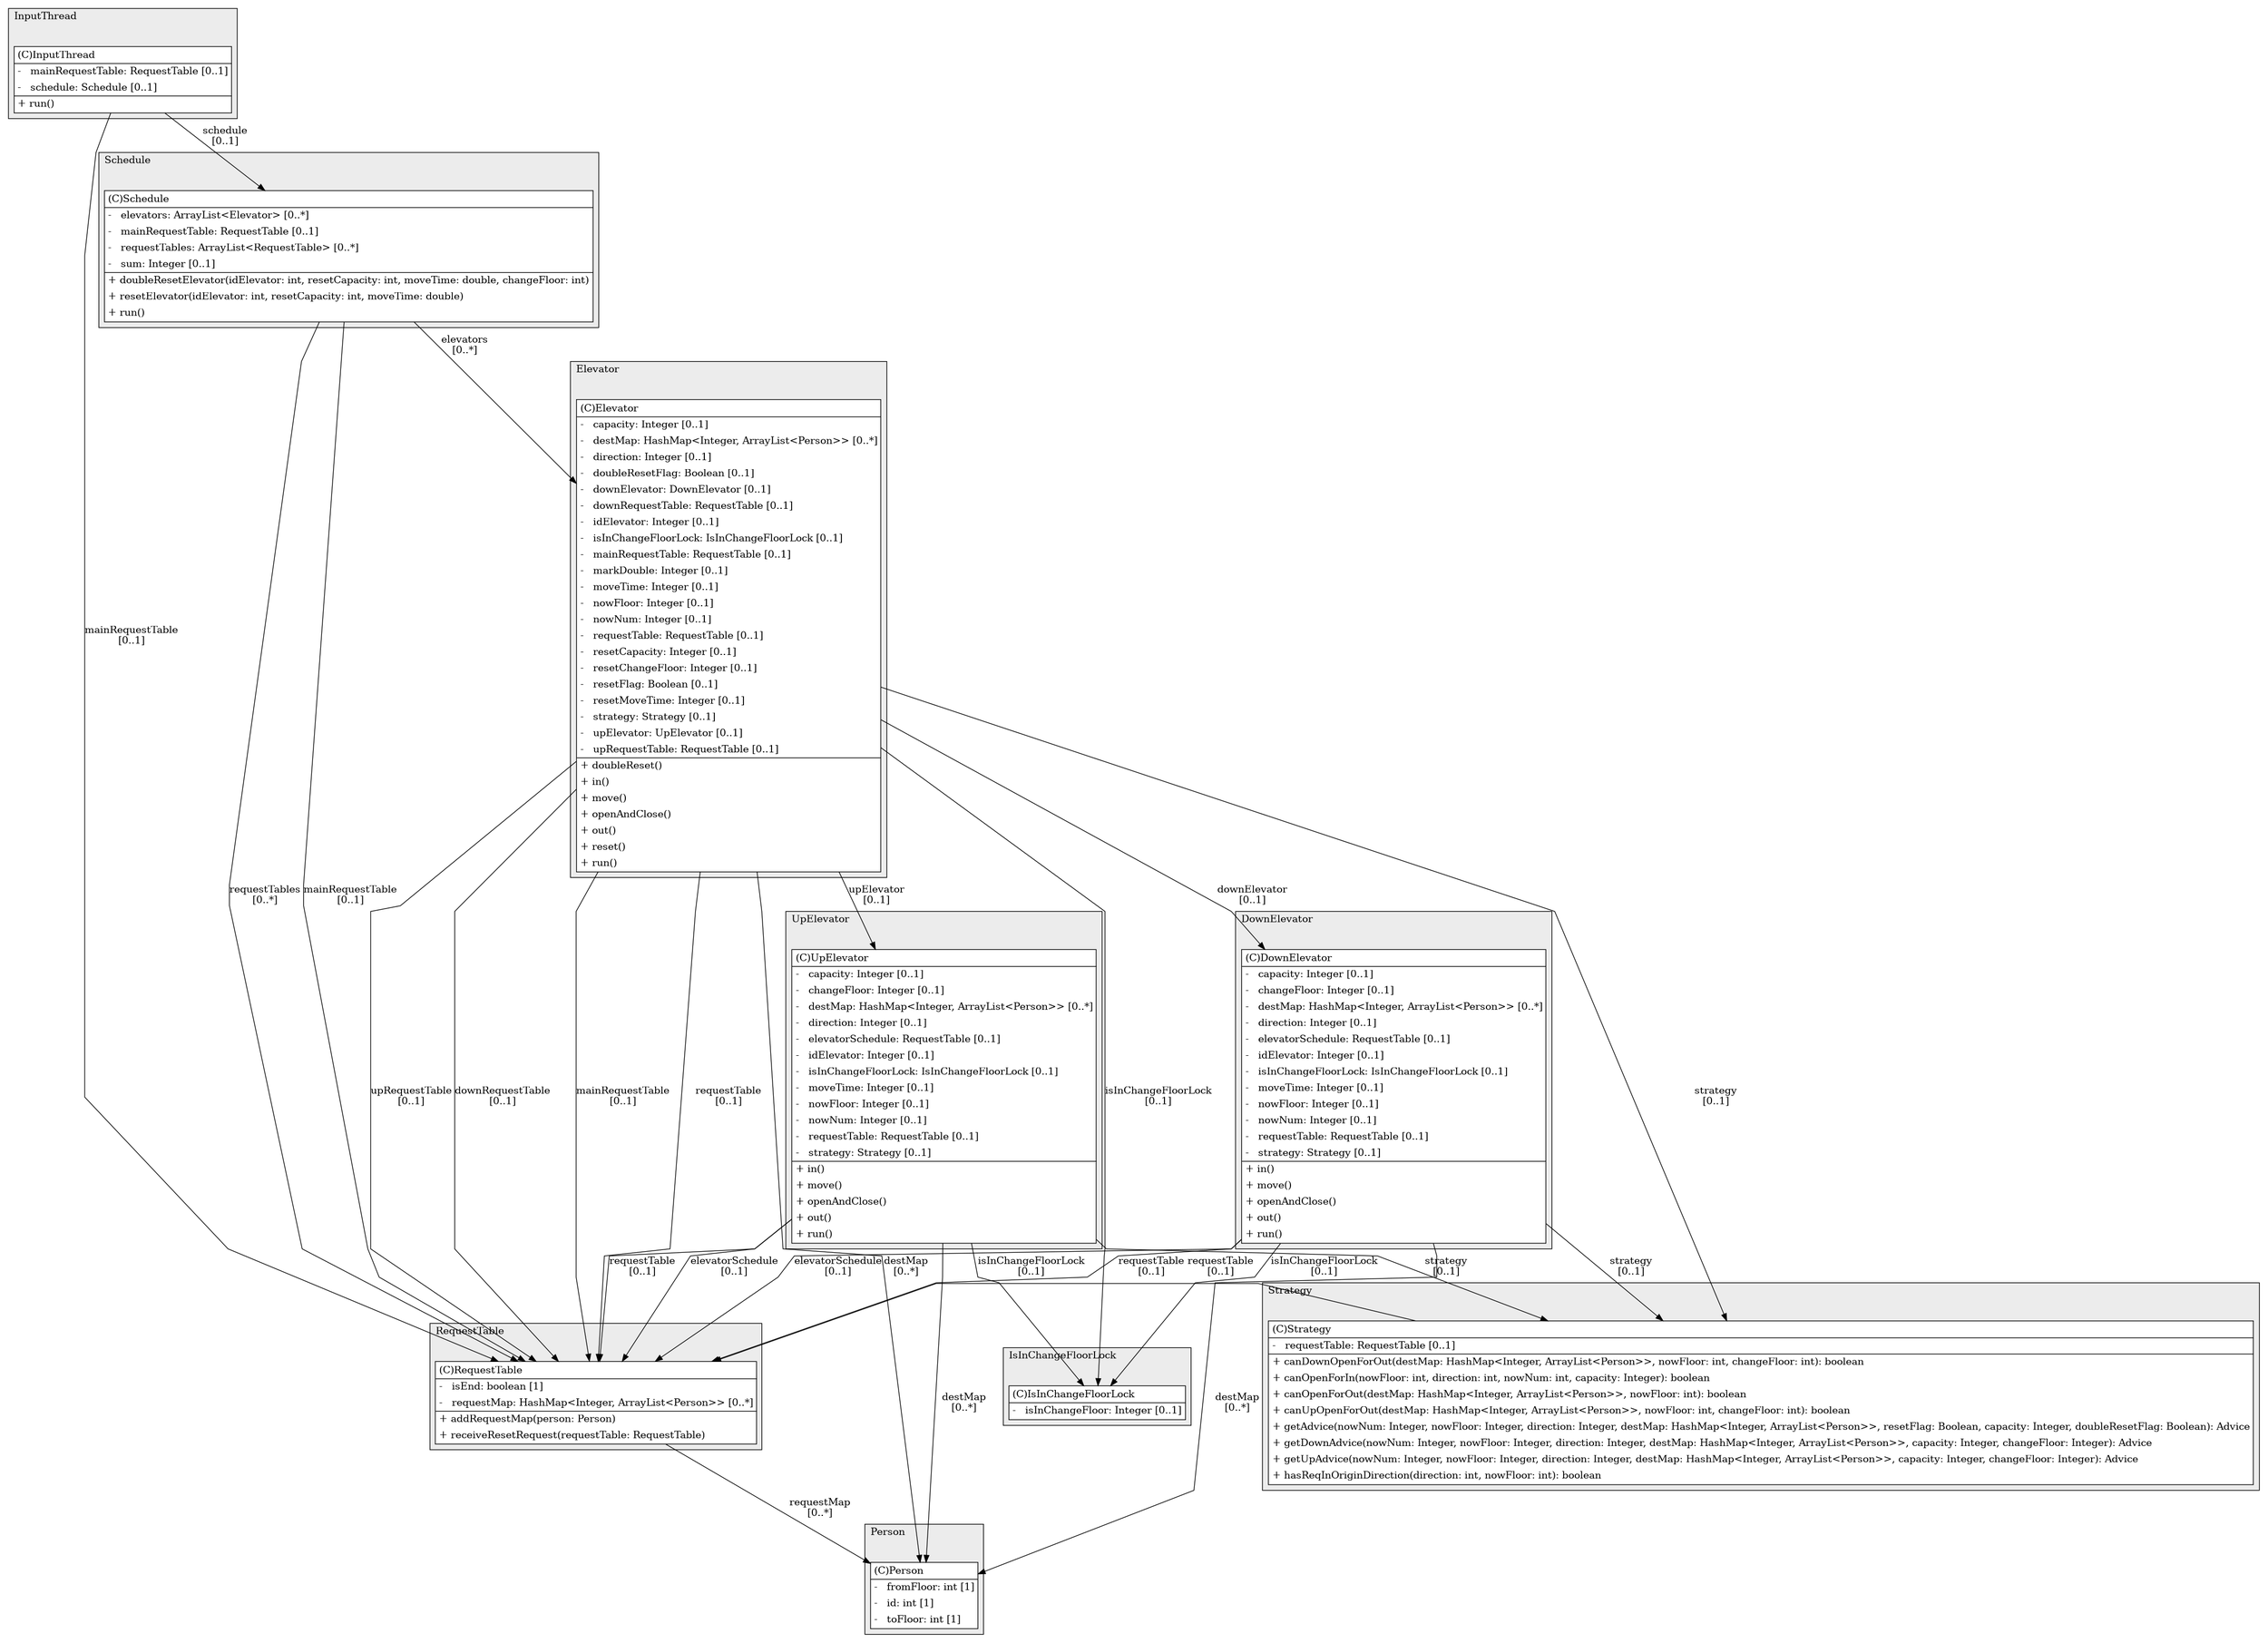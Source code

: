 @startuml

/' diagram meta data start
config=StructureConfiguration;
{
  "projectClassification": {
    "searchMode": "OpenProject", // OpenProject, AllProjects
    "includedProjects": "",
    "pathEndKeywords": "*.impl",
    "isClientPath": "",
    "isClientName": "",
    "isTestPath": "",
    "isTestName": "",
    "isMappingPath": "",
    "isMappingName": "",
    "isDataAccessPath": "",
    "isDataAccessName": "",
    "isDataStructurePath": "",
    "isDataStructureName": "",
    "isInterfaceStructuresPath": "",
    "isInterfaceStructuresName": "",
    "isEntryPointPath": "",
    "isEntryPointName": "",
    "treatFinalFieldsAsMandatory": false
  },
  "graphRestriction": {
    "classPackageExcludeFilter": "",
    "classPackageIncludeFilter": "",
    "classNameExcludeFilter": "",
    "classNameIncludeFilter": "",
    "methodNameExcludeFilter": "",
    "methodNameIncludeFilter": "",
    "removeByInheritance": "", // inheritance/annotation based filtering is done in a second step
    "removeByAnnotation": "",
    "removeByClassPackage": "", // cleanup the graph after inheritance/annotation based filtering is done
    "removeByClassName": "",
    "cutMappings": false,
    "cutEnum": true,
    "cutTests": true,
    "cutClient": true,
    "cutDataAccess": false,
    "cutInterfaceStructures": false,
    "cutDataStructures": false,
    "cutGetterAndSetter": true,
    "cutConstructors": true
  },
  "graphTraversal": {
    "forwardDepth": 6,
    "backwardDepth": 6,
    "classPackageExcludeFilter": "",
    "classPackageIncludeFilter": "",
    "classNameExcludeFilter": "",
    "classNameIncludeFilter": "",
    "methodNameExcludeFilter": "",
    "methodNameIncludeFilter": "",
    "hideMappings": false,
    "hideDataStructures": false,
    "hidePrivateMethods": true,
    "hideInterfaceCalls": true, // indirection: implementation -> interface (is hidden) -> implementation
    "onlyShowApplicationEntryPoints": false, // root node is included
    "useMethodCallsForStructureDiagram": "ForwardOnly" // ForwardOnly, BothDirections, No
  },
  "details": {
    "aggregation": "GroupByClass", // ByClass, GroupByClass, None
    "showClassGenericTypes": true,
    "showMethods": true,
    "showMethodParameterNames": true,
    "showMethodParameterTypes": true,
    "showMethodReturnType": true,
    "showPackageLevels": 2,
    "showDetailedClassStructure": true
  },
  "rootClass": "InputThread",
  "extensionCallbackMethod": "" // qualified.class.name#methodName - signature: public static String method(String)
}
diagram meta data end '/



digraph g {
    rankdir="TB"
    splines=polyline
    

'nodes 
subgraph cluster_1379433044 { 
   	label=InputThread
	labeljust=l
	fillcolor="#ececec"
	style=filled
   
   InputThread1379433044[
	label=<<TABLE BORDER="1" CELLBORDER="0" CELLPADDING="4" CELLSPACING="0">
<TR><TD ALIGN="LEFT" >(C)InputThread</TD></TR>
<HR/>
<TR><TD ALIGN="LEFT" >-   mainRequestTable: RequestTable [0..1]</TD></TR>
<TR><TD ALIGN="LEFT" >-   schedule: Schedule [0..1]</TD></TR>
<HR/>
<TR><TD ALIGN="LEFT" >+ run()</TD></TR>
</TABLE>>
	style=filled
	margin=0
	shape=plaintext
	fillcolor="#FFFFFF"
];
} 

subgraph cluster_1456860831 { 
   	label=RequestTable
	labeljust=l
	fillcolor="#ececec"
	style=filled
   
   RequestTable1456860831[
	label=<<TABLE BORDER="1" CELLBORDER="0" CELLPADDING="4" CELLSPACING="0">
<TR><TD ALIGN="LEFT" >(C)RequestTable</TD></TR>
<HR/>
<TR><TD ALIGN="LEFT" >-   isEnd: boolean [1]</TD></TR>
<TR><TD ALIGN="LEFT" >-   requestMap: HashMap&lt;Integer, ArrayList&lt;Person&gt;&gt; [0..*]</TD></TR>
<HR/>
<TR><TD ALIGN="LEFT" >+ addRequestMap(person: Person)</TD></TR>
<TR><TD ALIGN="LEFT" >+ receiveResetRequest(requestTable: RequestTable)</TD></TR>
</TABLE>>
	style=filled
	margin=0
	shape=plaintext
	fillcolor="#FFFFFF"
];
} 

subgraph cluster_1852442515 { 
   	label=Strategy
	labeljust=l
	fillcolor="#ececec"
	style=filled
   
   Strategy1852442515[
	label=<<TABLE BORDER="1" CELLBORDER="0" CELLPADDING="4" CELLSPACING="0">
<TR><TD ALIGN="LEFT" >(C)Strategy</TD></TR>
<HR/>
<TR><TD ALIGN="LEFT" >-   requestTable: RequestTable [0..1]</TD></TR>
<HR/>
<TR><TD ALIGN="LEFT" >+ canDownOpenForOut(destMap: HashMap&lt;Integer, ArrayList&lt;Person&gt;&gt;, nowFloor: int, changeFloor: int): boolean</TD></TR>
<TR><TD ALIGN="LEFT" >+ canOpenForIn(nowFloor: int, direction: int, nowNum: int, capacity: Integer): boolean</TD></TR>
<TR><TD ALIGN="LEFT" >+ canOpenForOut(destMap: HashMap&lt;Integer, ArrayList&lt;Person&gt;&gt;, nowFloor: int): boolean</TD></TR>
<TR><TD ALIGN="LEFT" >+ canUpOpenForOut(destMap: HashMap&lt;Integer, ArrayList&lt;Person&gt;&gt;, nowFloor: int, changeFloor: int): boolean</TD></TR>
<TR><TD ALIGN="LEFT" >+ getAdvice(nowNum: Integer, nowFloor: Integer, direction: Integer, destMap: HashMap&lt;Integer, ArrayList&lt;Person&gt;&gt;, resetFlag: Boolean, capacity: Integer, doubleResetFlag: Boolean): Advice</TD></TR>
<TR><TD ALIGN="LEFT" >+ getDownAdvice(nowNum: Integer, nowFloor: Integer, direction: Integer, destMap: HashMap&lt;Integer, ArrayList&lt;Person&gt;&gt;, capacity: Integer, changeFloor: Integer): Advice</TD></TR>
<TR><TD ALIGN="LEFT" >+ getUpAdvice(nowNum: Integer, nowFloor: Integer, direction: Integer, destMap: HashMap&lt;Integer, ArrayList&lt;Person&gt;&gt;, capacity: Integer, changeFloor: Integer): Advice</TD></TR>
<TR><TD ALIGN="LEFT" >+ hasReqInOriginDirection(direction: int, nowFloor: int): boolean</TD></TR>
</TABLE>>
	style=filled
	margin=0
	shape=plaintext
	fillcolor="#FFFFFF"
];
} 

subgraph cluster_1907849355 { 
   	label=Person
	labeljust=l
	fillcolor="#ececec"
	style=filled
   
   Person1907849355[
	label=<<TABLE BORDER="1" CELLBORDER="0" CELLPADDING="4" CELLSPACING="0">
<TR><TD ALIGN="LEFT" >(C)Person</TD></TR>
<HR/>
<TR><TD ALIGN="LEFT" >-   fromFloor: int [1]</TD></TR>
<TR><TD ALIGN="LEFT" >-   id: int [1]</TD></TR>
<TR><TD ALIGN="LEFT" >-   toFloor: int [1]</TD></TR>
</TABLE>>
	style=filled
	margin=0
	shape=plaintext
	fillcolor="#FFFFFF"
];
} 

subgraph cluster_30712631 { 
   	label=UpElevator
	labeljust=l
	fillcolor="#ececec"
	style=filled
   
   UpElevator30712631[
	label=<<TABLE BORDER="1" CELLBORDER="0" CELLPADDING="4" CELLSPACING="0">
<TR><TD ALIGN="LEFT" >(C)UpElevator</TD></TR>
<HR/>
<TR><TD ALIGN="LEFT" >-   capacity: Integer [0..1]</TD></TR>
<TR><TD ALIGN="LEFT" >-   changeFloor: Integer [0..1]</TD></TR>
<TR><TD ALIGN="LEFT" >-   destMap: HashMap&lt;Integer, ArrayList&lt;Person&gt;&gt; [0..*]</TD></TR>
<TR><TD ALIGN="LEFT" >-   direction: Integer [0..1]</TD></TR>
<TR><TD ALIGN="LEFT" >-   elevatorSchedule: RequestTable [0..1]</TD></TR>
<TR><TD ALIGN="LEFT" >-   idElevator: Integer [0..1]</TD></TR>
<TR><TD ALIGN="LEFT" >-   isInChangeFloorLock: IsInChangeFloorLock [0..1]</TD></TR>
<TR><TD ALIGN="LEFT" >-   moveTime: Integer [0..1]</TD></TR>
<TR><TD ALIGN="LEFT" >-   nowFloor: Integer [0..1]</TD></TR>
<TR><TD ALIGN="LEFT" >-   nowNum: Integer [0..1]</TD></TR>
<TR><TD ALIGN="LEFT" >-   requestTable: RequestTable [0..1]</TD></TR>
<TR><TD ALIGN="LEFT" >-   strategy: Strategy [0..1]</TD></TR>
<HR/>
<TR><TD ALIGN="LEFT" >+ in()</TD></TR>
<TR><TD ALIGN="LEFT" >+ move()</TD></TR>
<TR><TD ALIGN="LEFT" >+ openAndClose()</TD></TR>
<TR><TD ALIGN="LEFT" >+ out()</TD></TR>
<TR><TD ALIGN="LEFT" >+ run()</TD></TR>
</TABLE>>
	style=filled
	margin=0
	shape=plaintext
	fillcolor="#FFFFFF"
];
} 

subgraph cluster_507710512 { 
   	label=DownElevator
	labeljust=l
	fillcolor="#ececec"
	style=filled
   
   DownElevator507710512[
	label=<<TABLE BORDER="1" CELLBORDER="0" CELLPADDING="4" CELLSPACING="0">
<TR><TD ALIGN="LEFT" >(C)DownElevator</TD></TR>
<HR/>
<TR><TD ALIGN="LEFT" >-   capacity: Integer [0..1]</TD></TR>
<TR><TD ALIGN="LEFT" >-   changeFloor: Integer [0..1]</TD></TR>
<TR><TD ALIGN="LEFT" >-   destMap: HashMap&lt;Integer, ArrayList&lt;Person&gt;&gt; [0..*]</TD></TR>
<TR><TD ALIGN="LEFT" >-   direction: Integer [0..1]</TD></TR>
<TR><TD ALIGN="LEFT" >-   elevatorSchedule: RequestTable [0..1]</TD></TR>
<TR><TD ALIGN="LEFT" >-   idElevator: Integer [0..1]</TD></TR>
<TR><TD ALIGN="LEFT" >-   isInChangeFloorLock: IsInChangeFloorLock [0..1]</TD></TR>
<TR><TD ALIGN="LEFT" >-   moveTime: Integer [0..1]</TD></TR>
<TR><TD ALIGN="LEFT" >-   nowFloor: Integer [0..1]</TD></TR>
<TR><TD ALIGN="LEFT" >-   nowNum: Integer [0..1]</TD></TR>
<TR><TD ALIGN="LEFT" >-   requestTable: RequestTable [0..1]</TD></TR>
<TR><TD ALIGN="LEFT" >-   strategy: Strategy [0..1]</TD></TR>
<HR/>
<TR><TD ALIGN="LEFT" >+ in()</TD></TR>
<TR><TD ALIGN="LEFT" >+ move()</TD></TR>
<TR><TD ALIGN="LEFT" >+ openAndClose()</TD></TR>
<TR><TD ALIGN="LEFT" >+ out()</TD></TR>
<TR><TD ALIGN="LEFT" >+ run()</TD></TR>
</TABLE>>
	style=filled
	margin=0
	shape=plaintext
	fillcolor="#FFFFFF"
];
} 

subgraph cluster_633276745 { 
   	label=Schedule
	labeljust=l
	fillcolor="#ececec"
	style=filled
   
   Schedule633276745[
	label=<<TABLE BORDER="1" CELLBORDER="0" CELLPADDING="4" CELLSPACING="0">
<TR><TD ALIGN="LEFT" >(C)Schedule</TD></TR>
<HR/>
<TR><TD ALIGN="LEFT" >-   elevators: ArrayList&lt;Elevator&gt; [0..*]</TD></TR>
<TR><TD ALIGN="LEFT" >-   mainRequestTable: RequestTable [0..1]</TD></TR>
<TR><TD ALIGN="LEFT" >-   requestTables: ArrayList&lt;RequestTable&gt; [0..*]</TD></TR>
<TR><TD ALIGN="LEFT" >-   sum: Integer [0..1]</TD></TR>
<HR/>
<TR><TD ALIGN="LEFT" >+ doubleResetElevator(idElevator: int, resetCapacity: int, moveTime: double, changeFloor: int)</TD></TR>
<TR><TD ALIGN="LEFT" >+ resetElevator(idElevator: int, resetCapacity: int, moveTime: double)</TD></TR>
<TR><TD ALIGN="LEFT" >+ run()</TD></TR>
</TABLE>>
	style=filled
	margin=0
	shape=plaintext
	fillcolor="#FFFFFF"
];
} 

subgraph cluster_64503054 { 
   	label=Elevator
	labeljust=l
	fillcolor="#ececec"
	style=filled
   
   Elevator64503054[
	label=<<TABLE BORDER="1" CELLBORDER="0" CELLPADDING="4" CELLSPACING="0">
<TR><TD ALIGN="LEFT" >(C)Elevator</TD></TR>
<HR/>
<TR><TD ALIGN="LEFT" >-   capacity: Integer [0..1]</TD></TR>
<TR><TD ALIGN="LEFT" >-   destMap: HashMap&lt;Integer, ArrayList&lt;Person&gt;&gt; [0..*]</TD></TR>
<TR><TD ALIGN="LEFT" >-   direction: Integer [0..1]</TD></TR>
<TR><TD ALIGN="LEFT" >-   doubleResetFlag: Boolean [0..1]</TD></TR>
<TR><TD ALIGN="LEFT" >-   downElevator: DownElevator [0..1]</TD></TR>
<TR><TD ALIGN="LEFT" >-   downRequestTable: RequestTable [0..1]</TD></TR>
<TR><TD ALIGN="LEFT" >-   idElevator: Integer [0..1]</TD></TR>
<TR><TD ALIGN="LEFT" >-   isInChangeFloorLock: IsInChangeFloorLock [0..1]</TD></TR>
<TR><TD ALIGN="LEFT" >-   mainRequestTable: RequestTable [0..1]</TD></TR>
<TR><TD ALIGN="LEFT" >-   markDouble: Integer [0..1]</TD></TR>
<TR><TD ALIGN="LEFT" >-   moveTime: Integer [0..1]</TD></TR>
<TR><TD ALIGN="LEFT" >-   nowFloor: Integer [0..1]</TD></TR>
<TR><TD ALIGN="LEFT" >-   nowNum: Integer [0..1]</TD></TR>
<TR><TD ALIGN="LEFT" >-   requestTable: RequestTable [0..1]</TD></TR>
<TR><TD ALIGN="LEFT" >-   resetCapacity: Integer [0..1]</TD></TR>
<TR><TD ALIGN="LEFT" >-   resetChangeFloor: Integer [0..1]</TD></TR>
<TR><TD ALIGN="LEFT" >-   resetFlag: Boolean [0..1]</TD></TR>
<TR><TD ALIGN="LEFT" >-   resetMoveTime: Integer [0..1]</TD></TR>
<TR><TD ALIGN="LEFT" >-   strategy: Strategy [0..1]</TD></TR>
<TR><TD ALIGN="LEFT" >-   upElevator: UpElevator [0..1]</TD></TR>
<TR><TD ALIGN="LEFT" >-   upRequestTable: RequestTable [0..1]</TD></TR>
<HR/>
<TR><TD ALIGN="LEFT" >+ doubleReset()</TD></TR>
<TR><TD ALIGN="LEFT" >+ in()</TD></TR>
<TR><TD ALIGN="LEFT" >+ move()</TD></TR>
<TR><TD ALIGN="LEFT" >+ openAndClose()</TD></TR>
<TR><TD ALIGN="LEFT" >+ out()</TD></TR>
<TR><TD ALIGN="LEFT" >+ reset()</TD></TR>
<TR><TD ALIGN="LEFT" >+ run()</TD></TR>
</TABLE>>
	style=filled
	margin=0
	shape=plaintext
	fillcolor="#FFFFFF"
];
} 

subgraph cluster_790133112 { 
   	label=IsInChangeFloorLock
	labeljust=l
	fillcolor="#ececec"
	style=filled
   
   IsInChangeFloorLock790133112[
	label=<<TABLE BORDER="1" CELLBORDER="0" CELLPADDING="4" CELLSPACING="0">
<TR><TD ALIGN="LEFT" >(C)IsInChangeFloorLock</TD></TR>
<HR/>
<TR><TD ALIGN="LEFT" >-   isInChangeFloor: Integer [0..1]</TD></TR>
</TABLE>>
	style=filled
	margin=0
	shape=plaintext
	fillcolor="#FFFFFF"
];
} 

'edges    
DownElevator507710512 -> IsInChangeFloorLock790133112[label="isInChangeFloorLock
[0..1]"];
DownElevator507710512 -> Person1907849355[label="destMap
[0..*]"];
DownElevator507710512 -> RequestTable1456860831[label="elevatorSchedule
[0..1]"];
DownElevator507710512 -> RequestTable1456860831[label="requestTable
[0..1]"];
DownElevator507710512 -> Strategy1852442515[label="strategy
[0..1]"];
Elevator64503054 -> DownElevator507710512[label="downElevator
[0..1]"];
Elevator64503054 -> IsInChangeFloorLock790133112[label="isInChangeFloorLock
[0..1]"];
Elevator64503054 -> Person1907849355[label="destMap
[0..*]"];
Elevator64503054 -> RequestTable1456860831[label="downRequestTable
[0..1]"];
Elevator64503054 -> RequestTable1456860831[label="mainRequestTable
[0..1]"];
Elevator64503054 -> RequestTable1456860831[label="requestTable
[0..1]"];
Elevator64503054 -> RequestTable1456860831[label="upRequestTable
[0..1]"];
Elevator64503054 -> Strategy1852442515[label="strategy
[0..1]"];
Elevator64503054 -> UpElevator30712631[label="upElevator
[0..1]"];
InputThread1379433044 -> RequestTable1456860831[label="mainRequestTable
[0..1]"];
InputThread1379433044 -> Schedule633276745[label="schedule
[0..1]"];
RequestTable1456860831 -> Person1907849355[label="requestMap
[0..*]"];
Schedule633276745 -> Elevator64503054[label="elevators
[0..*]"];
Schedule633276745 -> RequestTable1456860831[label="mainRequestTable
[0..1]"];
Schedule633276745 -> RequestTable1456860831[label="requestTables
[0..*]"];
Strategy1852442515 -> RequestTable1456860831[label="requestTable
[0..1]"];
UpElevator30712631 -> IsInChangeFloorLock790133112[label="isInChangeFloorLock
[0..1]"];
UpElevator30712631 -> Person1907849355[label="destMap
[0..*]"];
UpElevator30712631 -> RequestTable1456860831[label="elevatorSchedule
[0..1]"];
UpElevator30712631 -> RequestTable1456860831[label="requestTable
[0..1]"];
UpElevator30712631 -> Strategy1852442515[label="strategy
[0..1]"];
    
}
@enduml